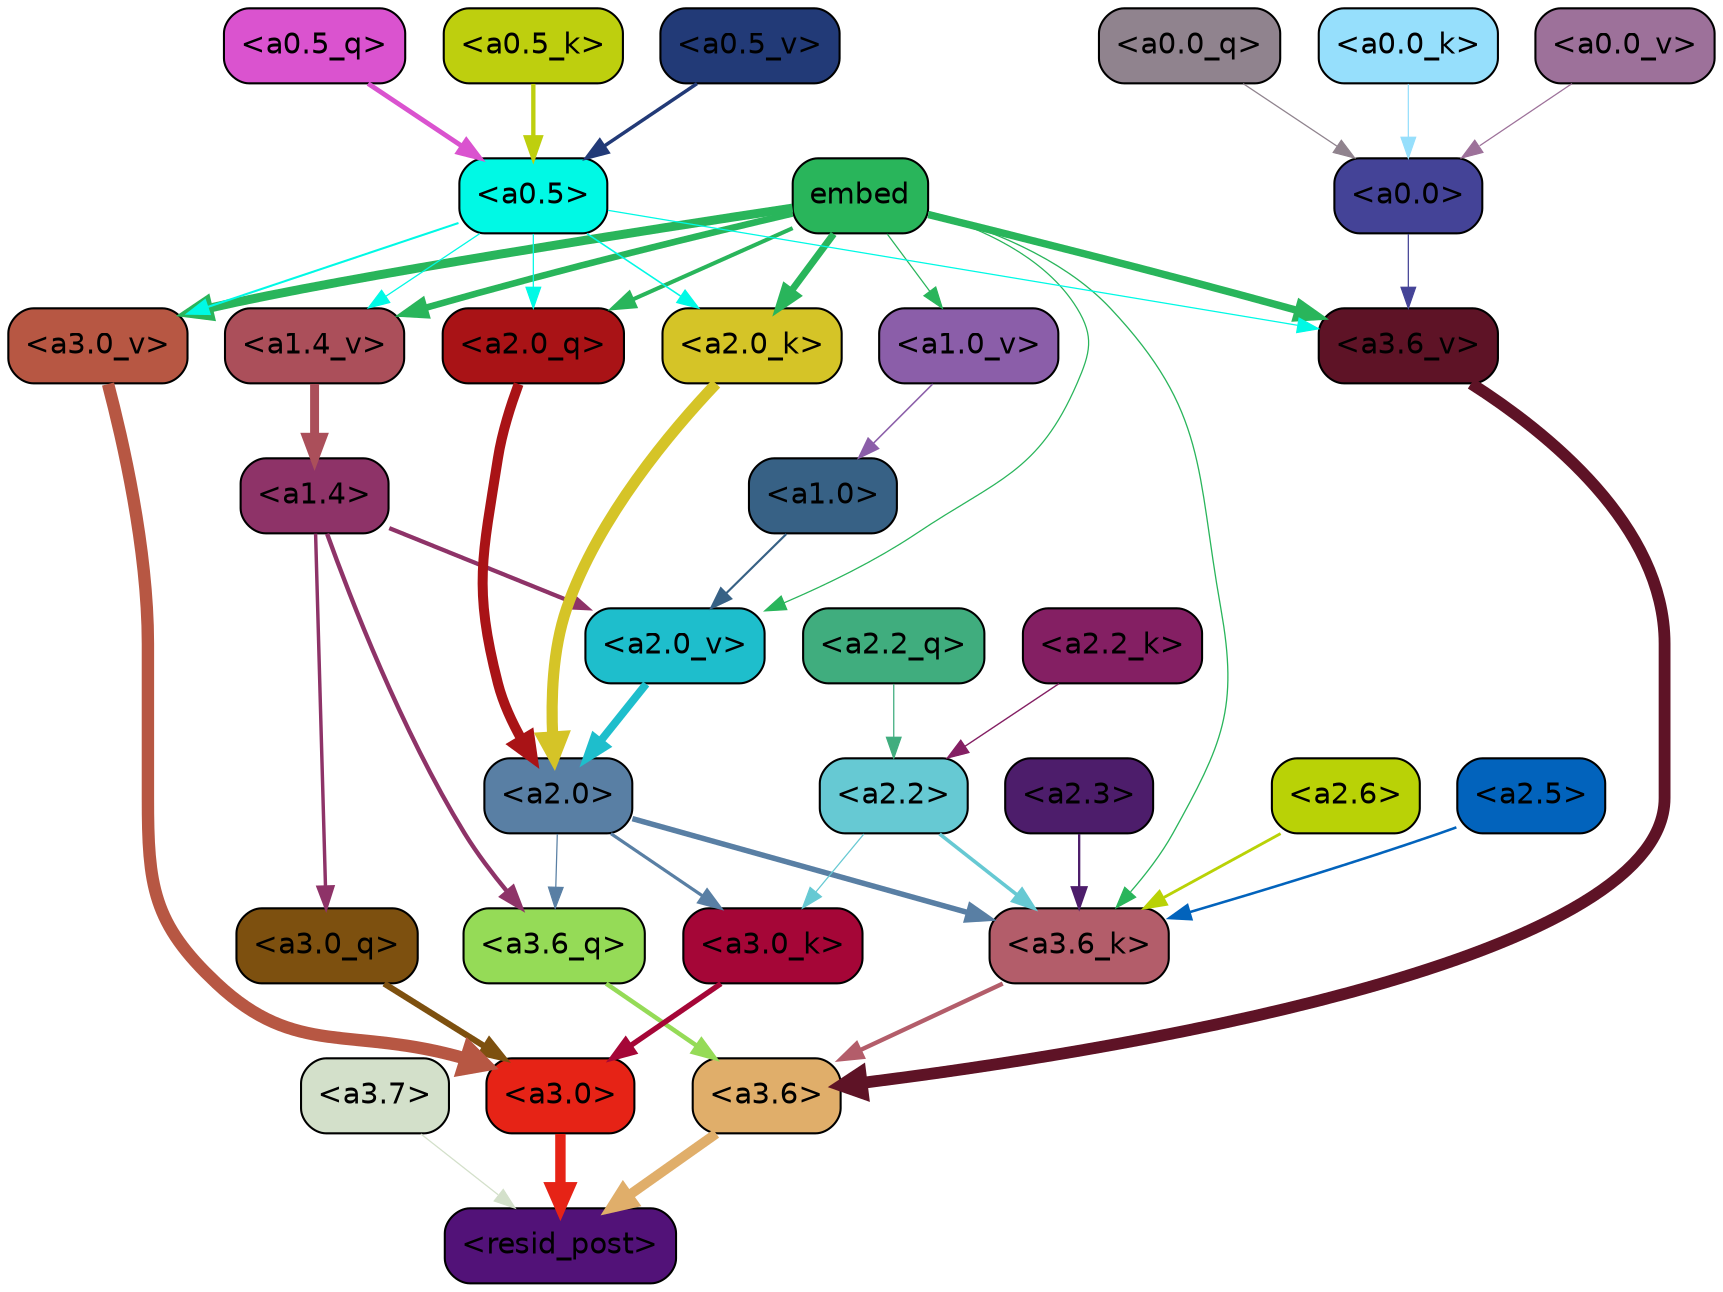 strict digraph "" {
	graph [bgcolor=transparent,
		layout=dot,
		overlap=false,
		splines=true
	];
	"<a3.7>"	[color=black,
		fillcolor="#d3e0ca",
		fontname=Helvetica,
		shape=box,
		style="filled, rounded"];
	"<resid_post>"	[color=black,
		fillcolor="#521278",
		fontname=Helvetica,
		shape=box,
		style="filled, rounded"];
	"<a3.7>" -> "<resid_post>"	[color="#d3e0ca",
		penwidth=0.6];
	"<a3.6>"	[color=black,
		fillcolor="#e0ae6a",
		fontname=Helvetica,
		shape=box,
		style="filled, rounded"];
	"<a3.6>" -> "<resid_post>"	[color="#e0ae6a",
		penwidth=4.748674273490906];
	"<a3.0>"	[color=black,
		fillcolor="#e62316",
		fontname=Helvetica,
		shape=box,
		style="filled, rounded"];
	"<a3.0>" -> "<resid_post>"	[color="#e62316",
		penwidth=5.004031300544739];
	"<a3.6_q>"	[color=black,
		fillcolor="#95db57",
		fontname=Helvetica,
		shape=box,
		style="filled, rounded"];
	"<a3.6_q>" -> "<a3.6>"	[color="#95db57",
		penwidth=2.1656854450702667];
	"<a3.0_q>"	[color=black,
		fillcolor="#7d500f",
		fontname=Helvetica,
		shape=box,
		style="filled, rounded"];
	"<a3.0_q>" -> "<a3.0>"	[color="#7d500f",
		penwidth=2.95696559548378];
	"<a3.6_k>"	[color=black,
		fillcolor="#b35d6a",
		fontname=Helvetica,
		shape=box,
		style="filled, rounded"];
	"<a3.6_k>" -> "<a3.6>"	[color="#b35d6a",
		penwidth=2.086437076330185];
	"<a3.0_k>"	[color=black,
		fillcolor="#a50637",
		fontname=Helvetica,
		shape=box,
		style="filled, rounded"];
	"<a3.0_k>" -> "<a3.0>"	[color="#a50637",
		penwidth=2.5988530814647675];
	"<a3.6_v>"	[color=black,
		fillcolor="#5e1326",
		fontname=Helvetica,
		shape=box,
		style="filled, rounded"];
	"<a3.6_v>" -> "<a3.6>"	[color="#5e1326",
		penwidth=5.669987380504608];
	"<a3.0_v>"	[color=black,
		fillcolor="#b75743",
		fontname=Helvetica,
		shape=box,
		style="filled, rounded"];
	"<a3.0_v>" -> "<a3.0>"	[color="#b75743",
		penwidth=5.9515902400016785];
	"<a2.0>"	[color=black,
		fillcolor="#597fa4",
		fontname=Helvetica,
		shape=box,
		style="filled, rounded"];
	"<a2.0>" -> "<a3.6_q>"	[color="#597fa4",
		penwidth=0.6];
	"<a2.0>" -> "<a3.6_k>"	[color="#597fa4",
		penwidth=2.6423546075820923];
	"<a2.0>" -> "<a3.0_k>"	[color="#597fa4",
		penwidth=1.5482127666473389];
	"<a1.4>"	[color=black,
		fillcolor="#8e3368",
		fontname=Helvetica,
		shape=box,
		style="filled, rounded"];
	"<a1.4>" -> "<a3.6_q>"	[color="#8e3368",
		penwidth=2.1035547256469727];
	"<a1.4>" -> "<a3.0_q>"	[color="#8e3368",
		penwidth=1.6541699171066284];
	"<a2.0_v>"	[color=black,
		fillcolor="#1ebecc",
		fontname=Helvetica,
		shape=box,
		style="filled, rounded"];
	"<a1.4>" -> "<a2.0_v>"	[color="#8e3368",
		penwidth=2.048949420452118];
	"<a2.6>"	[color=black,
		fillcolor="#b9d206",
		fontname=Helvetica,
		shape=box,
		style="filled, rounded"];
	"<a2.6>" -> "<a3.6_k>"	[color="#b9d206",
		penwidth=1.3718644380569458];
	"<a2.5>"	[color=black,
		fillcolor="#0263bc",
		fontname=Helvetica,
		shape=box,
		style="filled, rounded"];
	"<a2.5>" -> "<a3.6_k>"	[color="#0263bc",
		penwidth=1.231603980064392];
	"<a2.3>"	[color=black,
		fillcolor="#4d1d6b",
		fontname=Helvetica,
		shape=box,
		style="filled, rounded"];
	"<a2.3>" -> "<a3.6_k>"	[color="#4d1d6b",
		penwidth=1.1117559671401978];
	"<a2.2>"	[color=black,
		fillcolor="#66c9d3",
		fontname=Helvetica,
		shape=box,
		style="filled, rounded"];
	"<a2.2>" -> "<a3.6_k>"	[color="#66c9d3",
		penwidth=1.7315057516098022];
	"<a2.2>" -> "<a3.0_k>"	[color="#66c9d3",
		penwidth=0.6];
	embed	[color=black,
		fillcolor="#29b55b",
		fontname=Helvetica,
		shape=box,
		style="filled, rounded"];
	embed -> "<a3.6_k>"	[color="#29b55b",
		penwidth=0.6229734420776367];
	embed -> "<a3.6_v>"	[color="#29b55b",
		penwidth=3.56406831741333];
	embed -> "<a3.0_v>"	[color="#29b55b",
		penwidth=4.293717980384827];
	"<a2.0_q>"	[color=black,
		fillcolor="#a91316",
		fontname=Helvetica,
		shape=box,
		style="filled, rounded"];
	embed -> "<a2.0_q>"	[color="#29b55b",
		penwidth=1.9479764699935913];
	"<a2.0_k>"	[color=black,
		fillcolor="#d5c427",
		fontname=Helvetica,
		shape=box,
		style="filled, rounded"];
	embed -> "<a2.0_k>"	[color="#29b55b",
		penwidth=3.348647713661194];
	embed -> "<a2.0_v>"	[color="#29b55b",
		penwidth=0.6];
	"<a1.4_v>"	[color=black,
		fillcolor="#ab4f5a",
		fontname=Helvetica,
		shape=box,
		style="filled, rounded"];
	embed -> "<a1.4_v>"	[color="#29b55b",
		penwidth=3.1658360958099365];
	"<a1.0_v>"	[color=black,
		fillcolor="#8b5ea9",
		fontname=Helvetica,
		shape=box,
		style="filled, rounded"];
	embed -> "<a1.0_v>"	[color="#29b55b",
		penwidth=0.6];
	"<a0.5>"	[color=black,
		fillcolor="#00f9e5",
		fontname=Helvetica,
		shape=box,
		style="filled, rounded"];
	"<a0.5>" -> "<a3.6_v>"	[color="#00f9e5",
		penwidth=0.6];
	"<a0.5>" -> "<a3.0_v>"	[color="#00f9e5",
		penwidth=0.9916514158248901];
	"<a0.5>" -> "<a2.0_q>"	[color="#00f9e5",
		penwidth=0.6];
	"<a0.5>" -> "<a2.0_k>"	[color="#00f9e5",
		penwidth=0.7479127645492554];
	"<a0.5>" -> "<a1.4_v>"	[color="#00f9e5",
		penwidth=0.6];
	"<a0.0>"	[color=black,
		fillcolor="#444397",
		fontname=Helvetica,
		shape=box,
		style="filled, rounded"];
	"<a0.0>" -> "<a3.6_v>"	[color="#444397",
		penwidth=0.6];
	"<a2.2_q>"	[color=black,
		fillcolor="#40ad7e",
		fontname=Helvetica,
		shape=box,
		style="filled, rounded"];
	"<a2.2_q>" -> "<a2.2>"	[color="#40ad7e",
		penwidth=0.6068362593650818];
	"<a2.0_q>" -> "<a2.0>"	[color="#a91316",
		penwidth=4.801594913005829];
	"<a2.2_k>"	[color=black,
		fillcolor="#841f63",
		fontname=Helvetica,
		shape=box,
		style="filled, rounded"];
	"<a2.2_k>" -> "<a2.2>"	[color="#841f63",
		penwidth=0.6648573875427246];
	"<a2.0_k>" -> "<a2.0>"	[color="#d5c427",
		penwidth=5.364346981048584];
	"<a2.0_v>" -> "<a2.0>"	[color="#1ebecc",
		penwidth=3.76983106136322];
	"<a1.0>"	[color=black,
		fillcolor="#376185",
		fontname=Helvetica,
		shape=box,
		style="filled, rounded"];
	"<a1.0>" -> "<a2.0_v>"	[color="#376185",
		penwidth=1.0333166718482971];
	"<a1.4_v>" -> "<a1.4>"	[color="#ab4f5a",
		penwidth=4.295930981636047];
	"<a1.0_v>" -> "<a1.0>"	[color="#8b5ea9",
		penwidth=0.7506231069564819];
	"<a0.5_q>"	[color=black,
		fillcolor="#da53cf",
		fontname=Helvetica,
		shape=box,
		style="filled, rounded"];
	"<a0.5_q>" -> "<a0.5>"	[color="#da53cf",
		penwidth=2.30334210395813];
	"<a0.0_q>"	[color=black,
		fillcolor="#90838e",
		fontname=Helvetica,
		shape=box,
		style="filled, rounded"];
	"<a0.0_q>" -> "<a0.0>"	[color="#90838e",
		penwidth=0.6];
	"<a0.5_k>"	[color=black,
		fillcolor="#becf0e",
		fontname=Helvetica,
		shape=box,
		style="filled, rounded"];
	"<a0.5_k>" -> "<a0.5>"	[color="#becf0e",
		penwidth=2.078277349472046];
	"<a0.0_k>"	[color=black,
		fillcolor="#96dffc",
		fontname=Helvetica,
		shape=box,
		style="filled, rounded"];
	"<a0.0_k>" -> "<a0.0>"	[color="#96dffc",
		penwidth=0.6];
	"<a0.5_v>"	[color=black,
		fillcolor="#223a77",
		fontname=Helvetica,
		shape=box,
		style="filled, rounded"];
	"<a0.5_v>" -> "<a0.5>"	[color="#223a77",
		penwidth=1.6795680522918701];
	"<a0.0_v>"	[color=black,
		fillcolor="#9d719a",
		fontname=Helvetica,
		shape=box,
		style="filled, rounded"];
	"<a0.0_v>" -> "<a0.0>"	[color="#9d719a",
		penwidth=0.6];
}
